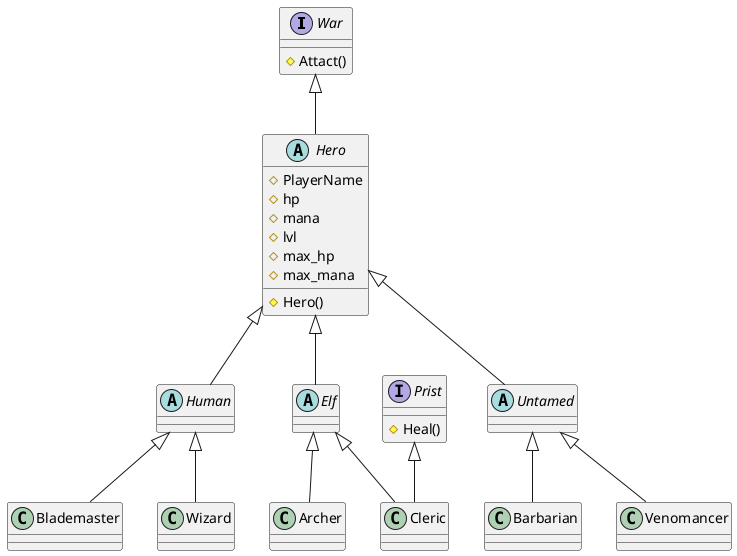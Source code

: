 plantuml
@startuml
'package "PW" #DDDDDD {
    interface War {
        # Attact()
    }
    interface Prist {
        # Heal()
    }
    abstract class Hero {
        # PlayerName
        # hp
        # mana
        # lvl
        # max_hp
        # max_mana

        # Hero()

    }

    abstract class Human{

    }

    abstract Class Elf{

    }

    abstract class Untamed{

    }

    class Blademaster{

    }

    class Wizard{

    }

    class Barbarian{

    }

    class Venomancer{

    }

    class Archer{

    }

    class Cleric{

    }



    Hero <|-- Human
    Hero <|-- Elf
    Hero <|-- Untamed
    Human <|-- Blademaster
    Human <|-- Wizard
    Untamed <|-- Barbarian
    Untamed <|-- Venomancer
    Elf <|-- Archer
    Elf <|-- Cleric
    Prist <|-- Cleric
    War <|-- Hero

'}
@enduml